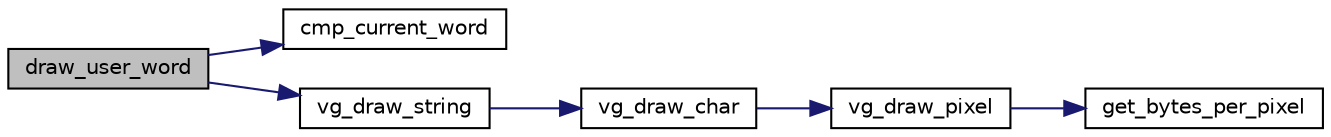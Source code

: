 digraph "draw_user_word"
{
 // LATEX_PDF_SIZE
  edge [fontname="Helvetica",fontsize="10",labelfontname="Helvetica",labelfontsize="10"];
  node [fontname="Helvetica",fontsize="10",shape=record];
  rankdir="LR";
  Node1 [label="draw_user_word",height=0.2,width=0.4,color="black", fillcolor="grey75", style="filled", fontcolor="black",tooltip="Draws a word in the screen."];
  Node1 -> Node2 [color="midnightblue",fontsize="10",style="solid",fontname="Helvetica"];
  Node2 [label="cmp_current_word",height=0.2,width=0.4,color="black", fillcolor="white", style="filled",URL="$game_8c.html#a68b8e1b62b28a49abe41cd8d0afcfc20",tooltip="Compares the current word being typed to the word in the sentence."];
  Node1 -> Node3 [color="midnightblue",fontsize="10",style="solid",fontname="Helvetica"];
  Node3 [label="vg_draw_string",height=0.2,width=0.4,color="black", fillcolor="white", style="filled",URL="$video__gr_8c.html#aa6f33847fa05e5123517fab111cc6114",tooltip="Draws a string in the specified coordinates with the specified color."];
  Node3 -> Node4 [color="midnightblue",fontsize="10",style="solid",fontname="Helvetica"];
  Node4 [label="vg_draw_char",height=0.2,width=0.4,color="black", fillcolor="white", style="filled",URL="$video__gr_8c.html#af3d48301439b1a7536212794165a0917",tooltip="Draws a character in the specified coordinates with the specified color."];
  Node4 -> Node5 [color="midnightblue",fontsize="10",style="solid",fontname="Helvetica"];
  Node5 [label="vg_draw_pixel",height=0.2,width=0.4,color="black", fillcolor="white", style="filled",URL="$video__gr_8c.html#a08c498ffeb0a3962e3b7711b57397741",tooltip="Draws a pixel in the specified coordinates with the specified color."];
  Node5 -> Node6 [color="midnightblue",fontsize="10",style="solid",fontname="Helvetica"];
  Node6 [label="get_bytes_per_pixel",height=0.2,width=0.4,color="black", fillcolor="white", style="filled",URL="$video__gr_8c.html#a89e5e15fb2c065221f58c6d883da6049",tooltip="Calculates the number of bytes per pixel of the current mode, given the bits per pixel...."];
}
